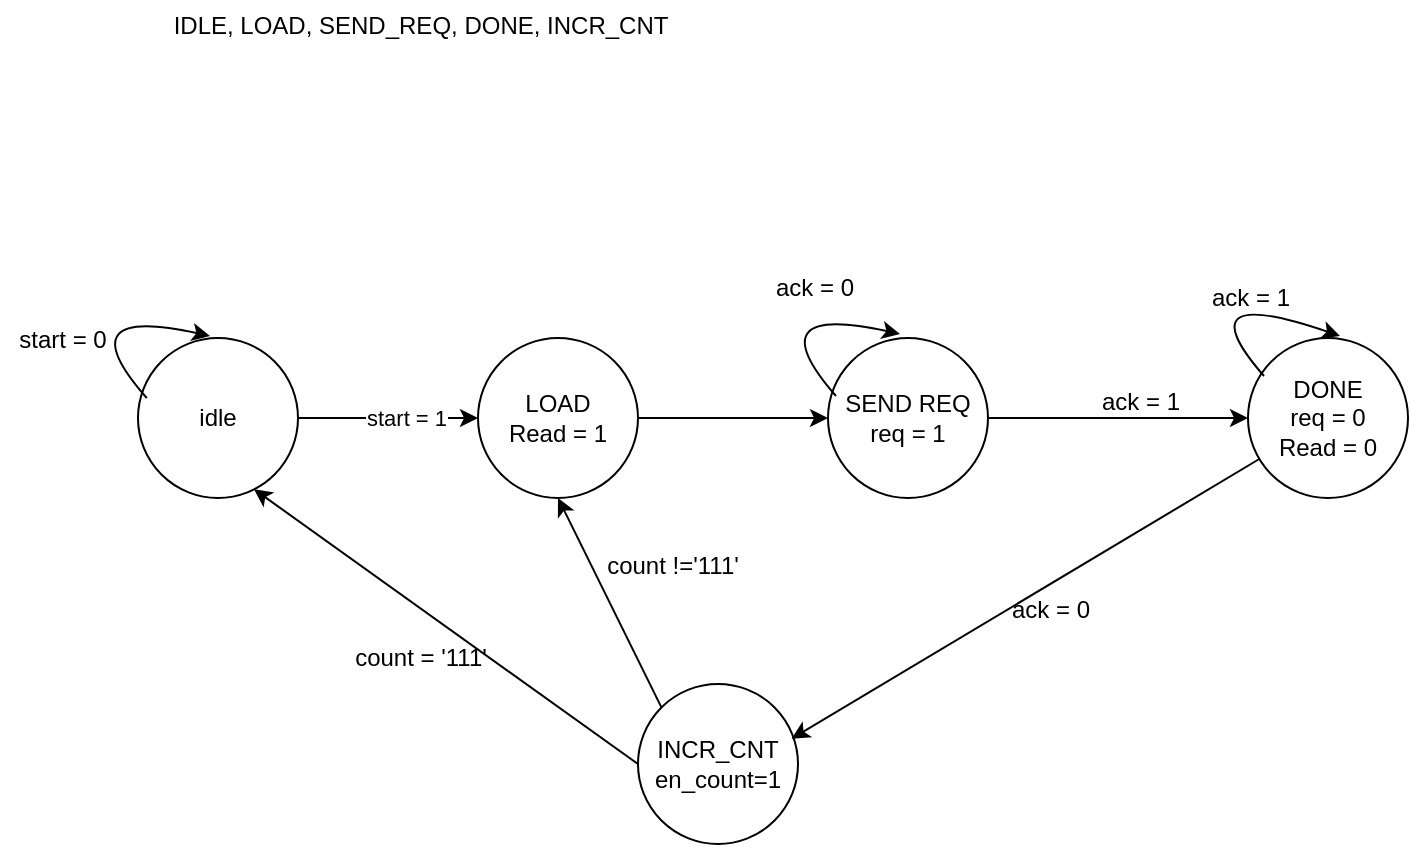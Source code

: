 <mxfile version="26.1.1">
  <diagram name="Pagina-1" id="sRcoqV66j2pTTsuWdJ66">
    <mxGraphModel dx="1002" dy="565" grid="0" gridSize="10" guides="1" tooltips="1" connect="1" arrows="1" fold="1" page="1" pageScale="1" pageWidth="827" pageHeight="1169" math="0" shadow="0">
      <root>
        <mxCell id="0" />
        <mxCell id="1" parent="0" />
        <mxCell id="4KfFidEqJX6KOeFN17Nu-1" value="IDLE, LOAD, SEND_REQ, DONE, INCR_CNT" style="text;html=1;align=center;verticalAlign=middle;resizable=0;points=[];autosize=1;strokeColor=none;fillColor=none;" vertex="1" parent="1">
          <mxGeometry x="92" y="19" width="265" height="26" as="geometry" />
        </mxCell>
        <mxCell id="4KfFidEqJX6KOeFN17Nu-2" value="idle" style="ellipse;whiteSpace=wrap;html=1;aspect=fixed;" vertex="1" parent="1">
          <mxGeometry x="84" y="188" width="80" height="80" as="geometry" />
        </mxCell>
        <mxCell id="4KfFidEqJX6KOeFN17Nu-3" value="" style="curved=1;endArrow=classic;html=1;rounded=0;exitX=0.055;exitY=0.375;exitDx=0;exitDy=0;exitPerimeter=0;" edge="1" parent="1" source="4KfFidEqJX6KOeFN17Nu-2">
          <mxGeometry width="50" height="50" relative="1" as="geometry">
            <mxPoint x="47" y="221" as="sourcePoint" />
            <mxPoint x="120" y="187" as="targetPoint" />
            <Array as="points">
              <mxPoint x="47" y="171" />
            </Array>
          </mxGeometry>
        </mxCell>
        <mxCell id="4KfFidEqJX6KOeFN17Nu-7" value="start = 0" style="text;html=1;align=center;verticalAlign=middle;resizable=0;points=[];autosize=1;strokeColor=none;fillColor=none;" vertex="1" parent="1">
          <mxGeometry x="15" y="176" width="62" height="26" as="geometry" />
        </mxCell>
        <mxCell id="4KfFidEqJX6KOeFN17Nu-8" value="LOAD&lt;div&gt;Read = 1&lt;/div&gt;" style="ellipse;whiteSpace=wrap;html=1;aspect=fixed;" vertex="1" parent="1">
          <mxGeometry x="254" y="188" width="80" height="80" as="geometry" />
        </mxCell>
        <mxCell id="4KfFidEqJX6KOeFN17Nu-9" value="SEND REQ&lt;div&gt;req = 1&lt;/div&gt;" style="ellipse;whiteSpace=wrap;html=1;aspect=fixed;" vertex="1" parent="1">
          <mxGeometry x="429" y="188" width="80" height="80" as="geometry" />
        </mxCell>
        <mxCell id="4KfFidEqJX6KOeFN17Nu-10" value="DONE&lt;div&gt;req = 0&lt;/div&gt;&lt;div&gt;Read = 0&lt;/div&gt;" style="ellipse;whiteSpace=wrap;html=1;aspect=fixed;" vertex="1" parent="1">
          <mxGeometry x="639" y="188" width="80" height="80" as="geometry" />
        </mxCell>
        <mxCell id="4KfFidEqJX6KOeFN17Nu-11" value="INCR_CNT&lt;div&gt;en_count=1&lt;/div&gt;" style="ellipse;whiteSpace=wrap;html=1;aspect=fixed;" vertex="1" parent="1">
          <mxGeometry x="334" y="361" width="80" height="80" as="geometry" />
        </mxCell>
        <mxCell id="4KfFidEqJX6KOeFN17Nu-12" value="" style="endArrow=classic;html=1;rounded=0;entryX=0;entryY=0.5;entryDx=0;entryDy=0;exitX=1;exitY=0.5;exitDx=0;exitDy=0;" edge="1" parent="1" source="4KfFidEqJX6KOeFN17Nu-2" target="4KfFidEqJX6KOeFN17Nu-8">
          <mxGeometry width="50" height="50" relative="1" as="geometry">
            <mxPoint x="164" y="271" as="sourcePoint" />
            <mxPoint x="214" y="221" as="targetPoint" />
          </mxGeometry>
        </mxCell>
        <mxCell id="4KfFidEqJX6KOeFN17Nu-13" value="start = 1" style="edgeLabel;html=1;align=center;verticalAlign=middle;resizable=0;points=[];" vertex="1" connectable="0" parent="4KfFidEqJX6KOeFN17Nu-12">
          <mxGeometry x="0.196" relative="1" as="geometry">
            <mxPoint as="offset" />
          </mxGeometry>
        </mxCell>
        <mxCell id="4KfFidEqJX6KOeFN17Nu-14" value="" style="endArrow=classic;html=1;rounded=0;entryX=0;entryY=0.5;entryDx=0;entryDy=0;exitX=1;exitY=0.5;exitDx=0;exitDy=0;" edge="1" parent="1" source="4KfFidEqJX6KOeFN17Nu-8" target="4KfFidEqJX6KOeFN17Nu-9">
          <mxGeometry width="50" height="50" relative="1" as="geometry">
            <mxPoint x="375" y="269" as="sourcePoint" />
            <mxPoint x="425" y="219" as="targetPoint" />
          </mxGeometry>
        </mxCell>
        <mxCell id="4KfFidEqJX6KOeFN17Nu-17" value="ack = 0" style="text;html=1;align=center;verticalAlign=middle;resizable=0;points=[];autosize=1;strokeColor=none;fillColor=none;" vertex="1" parent="1">
          <mxGeometry x="393" y="150" width="57" height="26" as="geometry" />
        </mxCell>
        <mxCell id="4KfFidEqJX6KOeFN17Nu-18" value="" style="endArrow=classic;html=1;rounded=0;entryX=0;entryY=0.5;entryDx=0;entryDy=0;exitX=1;exitY=0.5;exitDx=0;exitDy=0;" edge="1" parent="1" source="4KfFidEqJX6KOeFN17Nu-9" target="4KfFidEqJX6KOeFN17Nu-10">
          <mxGeometry width="50" height="50" relative="1" as="geometry">
            <mxPoint x="547" y="264" as="sourcePoint" />
            <mxPoint x="597" y="214" as="targetPoint" />
          </mxGeometry>
        </mxCell>
        <mxCell id="4KfFidEqJX6KOeFN17Nu-19" value="ack = 1" style="text;html=1;align=center;verticalAlign=middle;resizable=0;points=[];autosize=1;strokeColor=none;fillColor=none;" vertex="1" parent="1">
          <mxGeometry x="556" y="207" width="57" height="26" as="geometry" />
        </mxCell>
        <mxCell id="4KfFidEqJX6KOeFN17Nu-22" value="" style="curved=1;endArrow=classic;html=1;rounded=0;exitX=0.055;exitY=0.375;exitDx=0;exitDy=0;exitPerimeter=0;" edge="1" parent="1">
          <mxGeometry width="50" height="50" relative="1" as="geometry">
            <mxPoint x="433" y="217" as="sourcePoint" />
            <mxPoint x="465" y="186" as="targetPoint" />
            <Array as="points">
              <mxPoint x="392" y="170" />
            </Array>
          </mxGeometry>
        </mxCell>
        <mxCell id="4KfFidEqJX6KOeFN17Nu-27" value="" style="curved=1;endArrow=classic;html=1;rounded=0;exitX=0.055;exitY=0.375;exitDx=0;exitDy=0;exitPerimeter=0;" edge="1" parent="1">
          <mxGeometry width="50" height="50" relative="1" as="geometry">
            <mxPoint x="647" y="207" as="sourcePoint" />
            <mxPoint x="685" y="187" as="targetPoint" />
            <Array as="points">
              <mxPoint x="606" y="160" />
            </Array>
          </mxGeometry>
        </mxCell>
        <mxCell id="4KfFidEqJX6KOeFN17Nu-28" value="ack = 1" style="text;html=1;align=center;verticalAlign=middle;resizable=0;points=[];autosize=1;strokeColor=none;fillColor=none;" vertex="1" parent="1">
          <mxGeometry x="611" y="155" width="57" height="26" as="geometry" />
        </mxCell>
        <mxCell id="4KfFidEqJX6KOeFN17Nu-29" value="" style="endArrow=classic;html=1;rounded=0;entryX=0.96;entryY=0.342;entryDx=0;entryDy=0;entryPerimeter=0;" edge="1" parent="1" source="4KfFidEqJX6KOeFN17Nu-10" target="4KfFidEqJX6KOeFN17Nu-11">
          <mxGeometry width="50" height="50" relative="1" as="geometry">
            <mxPoint x="574" y="335" as="sourcePoint" />
            <mxPoint x="524" y="385" as="targetPoint" />
          </mxGeometry>
        </mxCell>
        <mxCell id="4KfFidEqJX6KOeFN17Nu-31" value="ack = 0" style="text;html=1;align=center;verticalAlign=middle;resizable=0;points=[];autosize=1;strokeColor=none;fillColor=none;" vertex="1" parent="1">
          <mxGeometry x="511" y="311" width="57" height="26" as="geometry" />
        </mxCell>
        <mxCell id="4KfFidEqJX6KOeFN17Nu-32" value="" style="endArrow=classic;html=1;rounded=0;entryX=0.5;entryY=1;entryDx=0;entryDy=0;exitX=0;exitY=0;exitDx=0;exitDy=0;" edge="1" parent="1" source="4KfFidEqJX6KOeFN17Nu-11" target="4KfFidEqJX6KOeFN17Nu-8">
          <mxGeometry width="50" height="50" relative="1" as="geometry">
            <mxPoint x="265" y="361" as="sourcePoint" />
            <mxPoint x="315" y="311" as="targetPoint" />
          </mxGeometry>
        </mxCell>
        <mxCell id="4KfFidEqJX6KOeFN17Nu-33" value="" style="endArrow=classic;html=1;rounded=0;entryX=0.725;entryY=0.945;entryDx=0;entryDy=0;exitX=0;exitY=0.5;exitDx=0;exitDy=0;entryPerimeter=0;" edge="1" parent="1" source="4KfFidEqJX6KOeFN17Nu-11" target="4KfFidEqJX6KOeFN17Nu-2">
          <mxGeometry width="50" height="50" relative="1" as="geometry">
            <mxPoint x="294" y="397" as="sourcePoint" />
            <mxPoint x="242" y="292" as="targetPoint" />
          </mxGeometry>
        </mxCell>
        <mxCell id="4KfFidEqJX6KOeFN17Nu-34" value="count = &#39;111&#39;" style="text;html=1;align=center;verticalAlign=middle;resizable=0;points=[];autosize=1;strokeColor=none;fillColor=none;" vertex="1" parent="1">
          <mxGeometry x="183" y="335" width="84" height="26" as="geometry" />
        </mxCell>
        <mxCell id="4KfFidEqJX6KOeFN17Nu-35" value="count !=&#39;111&#39;" style="text;html=1;align=center;verticalAlign=middle;resizable=0;points=[];autosize=1;strokeColor=none;fillColor=none;" vertex="1" parent="1">
          <mxGeometry x="309" y="289" width="84" height="26" as="geometry" />
        </mxCell>
      </root>
    </mxGraphModel>
  </diagram>
</mxfile>
